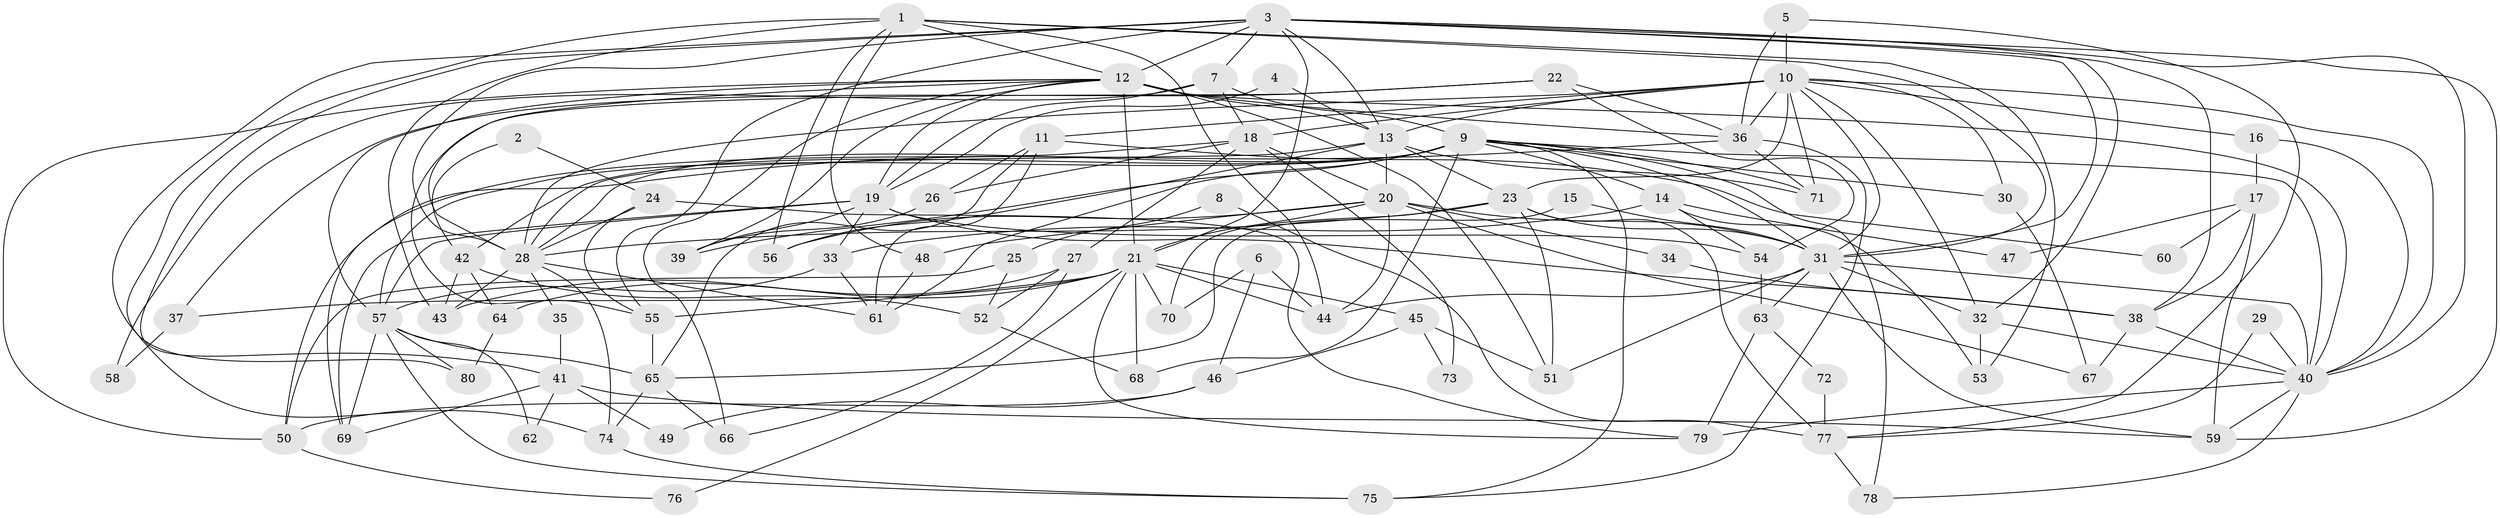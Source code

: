 // original degree distribution, {5: 0.20300751879699247, 2: 0.17293233082706766, 3: 0.22556390977443608, 4: 0.24812030075187969, 6: 0.10526315789473684, 7: 0.03007518796992481, 8: 0.007518796992481203, 9: 0.007518796992481203}
// Generated by graph-tools (version 1.1) at 2025/51/03/04/25 22:51:01]
// undirected, 80 vertices, 197 edges
graph export_dot {
  node [color=gray90,style=filled];
  1;
  2;
  3;
  4;
  5;
  6;
  7;
  8;
  9;
  10;
  11;
  12;
  13;
  14;
  15;
  16;
  17;
  18;
  19;
  20;
  21;
  22;
  23;
  24;
  25;
  26;
  27;
  28;
  29;
  30;
  31;
  32;
  33;
  34;
  35;
  36;
  37;
  38;
  39;
  40;
  41;
  42;
  43;
  44;
  45;
  46;
  47;
  48;
  49;
  50;
  51;
  52;
  53;
  54;
  55;
  56;
  57;
  58;
  59;
  60;
  61;
  62;
  63;
  64;
  65;
  66;
  67;
  68;
  69;
  70;
  71;
  72;
  73;
  74;
  75;
  76;
  77;
  78;
  79;
  80;
  1 -- 12 [weight=1.0];
  1 -- 31 [weight=1.0];
  1 -- 43 [weight=1.0];
  1 -- 44 [weight=1.0];
  1 -- 48 [weight=1.0];
  1 -- 53 [weight=1.0];
  1 -- 56 [weight=1.0];
  1 -- 74 [weight=1.0];
  2 -- 24 [weight=1.0];
  2 -- 42 [weight=1.0];
  3 -- 7 [weight=1.0];
  3 -- 12 [weight=1.0];
  3 -- 13 [weight=1.0];
  3 -- 21 [weight=1.0];
  3 -- 28 [weight=3.0];
  3 -- 31 [weight=1.0];
  3 -- 32 [weight=1.0];
  3 -- 38 [weight=1.0];
  3 -- 40 [weight=2.0];
  3 -- 41 [weight=1.0];
  3 -- 55 [weight=1.0];
  3 -- 59 [weight=1.0];
  3 -- 80 [weight=1.0];
  4 -- 13 [weight=1.0];
  4 -- 19 [weight=1.0];
  5 -- 10 [weight=1.0];
  5 -- 36 [weight=1.0];
  5 -- 77 [weight=1.0];
  6 -- 44 [weight=1.0];
  6 -- 46 [weight=1.0];
  6 -- 70 [weight=1.0];
  7 -- 9 [weight=1.0];
  7 -- 18 [weight=1.0];
  7 -- 19 [weight=1.0];
  7 -- 58 [weight=1.0];
  8 -- 25 [weight=1.0];
  8 -- 77 [weight=1.0];
  9 -- 14 [weight=1.0];
  9 -- 28 [weight=2.0];
  9 -- 30 [weight=1.0];
  9 -- 31 [weight=1.0];
  9 -- 39 [weight=1.0];
  9 -- 40 [weight=1.0];
  9 -- 42 [weight=1.0];
  9 -- 57 [weight=1.0];
  9 -- 61 [weight=1.0];
  9 -- 68 [weight=1.0];
  9 -- 71 [weight=1.0];
  9 -- 75 [weight=1.0];
  9 -- 78 [weight=1.0];
  10 -- 11 [weight=1.0];
  10 -- 13 [weight=1.0];
  10 -- 16 [weight=1.0];
  10 -- 18 [weight=1.0];
  10 -- 23 [weight=2.0];
  10 -- 28 [weight=1.0];
  10 -- 30 [weight=1.0];
  10 -- 31 [weight=1.0];
  10 -- 32 [weight=1.0];
  10 -- 36 [weight=1.0];
  10 -- 40 [weight=1.0];
  10 -- 71 [weight=1.0];
  11 -- 26 [weight=1.0];
  11 -- 60 [weight=1.0];
  11 -- 61 [weight=1.0];
  11 -- 65 [weight=1.0];
  12 -- 13 [weight=1.0];
  12 -- 19 [weight=1.0];
  12 -- 21 [weight=1.0];
  12 -- 28 [weight=1.0];
  12 -- 36 [weight=3.0];
  12 -- 39 [weight=1.0];
  12 -- 40 [weight=1.0];
  12 -- 50 [weight=1.0];
  12 -- 51 [weight=1.0];
  12 -- 57 [weight=1.0];
  12 -- 66 [weight=1.0];
  13 -- 20 [weight=1.0];
  13 -- 23 [weight=1.0];
  13 -- 28 [weight=2.0];
  13 -- 56 [weight=1.0];
  13 -- 71 [weight=1.0];
  14 -- 33 [weight=1.0];
  14 -- 47 [weight=1.0];
  14 -- 53 [weight=1.0];
  14 -- 54 [weight=1.0];
  15 -- 31 [weight=1.0];
  15 -- 65 [weight=1.0];
  16 -- 17 [weight=1.0];
  16 -- 40 [weight=1.0];
  17 -- 38 [weight=1.0];
  17 -- 47 [weight=1.0];
  17 -- 59 [weight=1.0];
  17 -- 60 [weight=1.0];
  18 -- 20 [weight=1.0];
  18 -- 26 [weight=1.0];
  18 -- 27 [weight=1.0];
  18 -- 69 [weight=1.0];
  18 -- 73 [weight=2.0];
  19 -- 33 [weight=1.0];
  19 -- 38 [weight=1.0];
  19 -- 39 [weight=1.0];
  19 -- 54 [weight=1.0];
  19 -- 57 [weight=1.0];
  19 -- 69 [weight=1.0];
  20 -- 21 [weight=1.0];
  20 -- 31 [weight=2.0];
  20 -- 34 [weight=1.0];
  20 -- 44 [weight=1.0];
  20 -- 48 [weight=2.0];
  20 -- 56 [weight=1.0];
  20 -- 67 [weight=1.0];
  21 -- 37 [weight=1.0];
  21 -- 43 [weight=1.0];
  21 -- 44 [weight=1.0];
  21 -- 45 [weight=1.0];
  21 -- 55 [weight=1.0];
  21 -- 68 [weight=1.0];
  21 -- 70 [weight=1.0];
  21 -- 76 [weight=1.0];
  21 -- 79 [weight=1.0];
  22 -- 36 [weight=1.0];
  22 -- 37 [weight=1.0];
  22 -- 54 [weight=1.0];
  22 -- 55 [weight=1.0];
  23 -- 28 [weight=1.0];
  23 -- 31 [weight=1.0];
  23 -- 51 [weight=1.0];
  23 -- 70 [weight=1.0];
  23 -- 77 [weight=1.0];
  24 -- 28 [weight=1.0];
  24 -- 55 [weight=1.0];
  24 -- 79 [weight=1.0];
  25 -- 50 [weight=1.0];
  25 -- 52 [weight=1.0];
  26 -- 39 [weight=1.0];
  27 -- 52 [weight=1.0];
  27 -- 64 [weight=1.0];
  27 -- 66 [weight=1.0];
  28 -- 35 [weight=1.0];
  28 -- 43 [weight=2.0];
  28 -- 61 [weight=1.0];
  28 -- 74 [weight=1.0];
  29 -- 40 [weight=1.0];
  29 -- 77 [weight=1.0];
  30 -- 67 [weight=1.0];
  31 -- 32 [weight=2.0];
  31 -- 40 [weight=1.0];
  31 -- 44 [weight=1.0];
  31 -- 51 [weight=1.0];
  31 -- 59 [weight=1.0];
  31 -- 63 [weight=1.0];
  32 -- 40 [weight=1.0];
  32 -- 53 [weight=1.0];
  33 -- 57 [weight=1.0];
  33 -- 61 [weight=1.0];
  34 -- 38 [weight=1.0];
  35 -- 41 [weight=1.0];
  36 -- 50 [weight=1.0];
  36 -- 71 [weight=1.0];
  36 -- 75 [weight=1.0];
  37 -- 58 [weight=1.0];
  38 -- 40 [weight=1.0];
  38 -- 67 [weight=1.0];
  40 -- 59 [weight=1.0];
  40 -- 78 [weight=1.0];
  40 -- 79 [weight=1.0];
  41 -- 49 [weight=1.0];
  41 -- 59 [weight=1.0];
  41 -- 62 [weight=1.0];
  41 -- 69 [weight=1.0];
  42 -- 43 [weight=2.0];
  42 -- 52 [weight=1.0];
  42 -- 64 [weight=1.0];
  45 -- 46 [weight=1.0];
  45 -- 51 [weight=1.0];
  45 -- 73 [weight=1.0];
  46 -- 49 [weight=1.0];
  46 -- 50 [weight=1.0];
  48 -- 61 [weight=1.0];
  50 -- 76 [weight=1.0];
  52 -- 68 [weight=1.0];
  54 -- 63 [weight=1.0];
  55 -- 65 [weight=1.0];
  57 -- 62 [weight=1.0];
  57 -- 65 [weight=1.0];
  57 -- 69 [weight=1.0];
  57 -- 75 [weight=1.0];
  57 -- 80 [weight=1.0];
  63 -- 72 [weight=1.0];
  63 -- 79 [weight=1.0];
  64 -- 80 [weight=1.0];
  65 -- 66 [weight=1.0];
  65 -- 74 [weight=1.0];
  72 -- 77 [weight=1.0];
  74 -- 75 [weight=1.0];
  77 -- 78 [weight=1.0];
}
